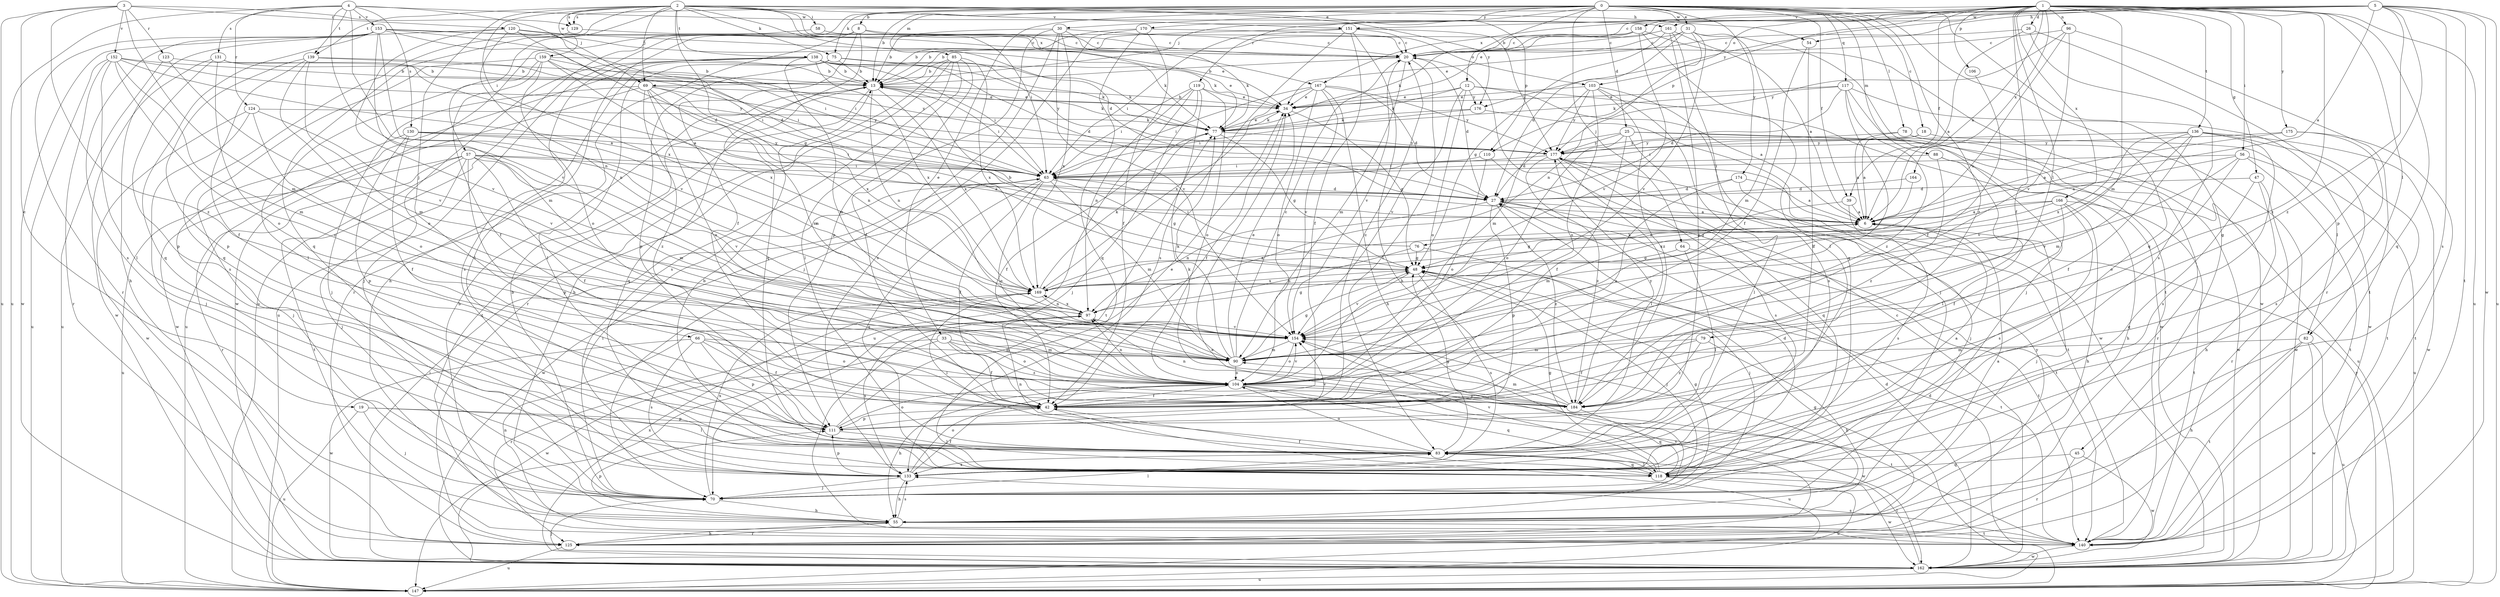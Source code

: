 strict digraph  {
0;
1;
2;
3;
4;
5;
6;
8;
12;
13;
18;
19;
20;
25;
26;
27;
30;
31;
33;
34;
39;
42;
45;
47;
48;
54;
55;
56;
57;
58;
63;
64;
66;
69;
70;
75;
76;
77;
78;
79;
82;
83;
85;
88;
90;
96;
97;
103;
104;
106;
110;
111;
117;
118;
119;
120;
123;
124;
125;
129;
130;
131;
133;
136;
138;
139;
140;
147;
151;
152;
153;
154;
158;
159;
161;
162;
164;
166;
167;
169;
170;
174;
175;
176;
177;
184;
0 -> 8  [label=b];
0 -> 12  [label=b];
0 -> 18  [label=c];
0 -> 25  [label=d];
0 -> 30  [label=e];
0 -> 31  [label=e];
0 -> 33  [label=e];
0 -> 39  [label=f];
0 -> 45  [label=g];
0 -> 64  [label=j];
0 -> 75  [label=k];
0 -> 78  [label=l];
0 -> 85  [label=m];
0 -> 88  [label=m];
0 -> 117  [label=q];
0 -> 118  [label=q];
0 -> 119  [label=r];
0 -> 129  [label=s];
0 -> 147  [label=u];
0 -> 158  [label=w];
0 -> 170  [label=y];
0 -> 174  [label=y];
0 -> 184  [label=z];
1 -> 6  [label=a];
1 -> 13  [label=b];
1 -> 26  [label=d];
1 -> 39  [label=f];
1 -> 42  [label=f];
1 -> 47  [label=g];
1 -> 56  [label=i];
1 -> 79  [label=l];
1 -> 82  [label=l];
1 -> 90  [label=m];
1 -> 96  [label=n];
1 -> 103  [label=o];
1 -> 106  [label=p];
1 -> 110  [label=p];
1 -> 118  [label=q];
1 -> 136  [label=t];
1 -> 147  [label=u];
1 -> 151  [label=v];
1 -> 164  [label=x];
1 -> 166  [label=x];
1 -> 167  [label=x];
1 -> 175  [label=y];
1 -> 184  [label=z];
2 -> 27  [label=d];
2 -> 48  [label=g];
2 -> 54  [label=h];
2 -> 57  [label=i];
2 -> 58  [label=i];
2 -> 63  [label=i];
2 -> 66  [label=j];
2 -> 69  [label=j];
2 -> 75  [label=k];
2 -> 110  [label=p];
2 -> 118  [label=q];
2 -> 129  [label=s];
2 -> 138  [label=t];
2 -> 139  [label=t];
2 -> 151  [label=v];
2 -> 159  [label=w];
2 -> 167  [label=x];
2 -> 169  [label=x];
2 -> 176  [label=y];
3 -> 19  [label=c];
3 -> 90  [label=m];
3 -> 120  [label=r];
3 -> 123  [label=r];
3 -> 129  [label=s];
3 -> 147  [label=u];
3 -> 152  [label=v];
3 -> 184  [label=z];
4 -> 69  [label=j];
4 -> 97  [label=n];
4 -> 124  [label=r];
4 -> 130  [label=s];
4 -> 131  [label=s];
4 -> 139  [label=t];
4 -> 147  [label=u];
4 -> 153  [label=v];
4 -> 154  [label=v];
4 -> 161  [label=w];
5 -> 6  [label=a];
5 -> 20  [label=c];
5 -> 34  [label=e];
5 -> 54  [label=h];
5 -> 69  [label=j];
5 -> 111  [label=p];
5 -> 133  [label=s];
5 -> 140  [label=t];
5 -> 147  [label=u];
5 -> 161  [label=w];
5 -> 162  [label=w];
5 -> 176  [label=y];
5 -> 184  [label=z];
6 -> 48  [label=g];
6 -> 70  [label=j];
6 -> 76  [label=k];
8 -> 20  [label=c];
8 -> 42  [label=f];
8 -> 55  [label=h];
8 -> 103  [label=o];
8 -> 118  [label=q];
8 -> 125  [label=r];
8 -> 147  [label=u];
12 -> 6  [label=a];
12 -> 34  [label=e];
12 -> 77  [label=k];
12 -> 104  [label=o];
12 -> 154  [label=v];
12 -> 162  [label=w];
12 -> 176  [label=y];
13 -> 34  [label=e];
13 -> 63  [label=i];
13 -> 77  [label=k];
13 -> 97  [label=n];
13 -> 118  [label=q];
13 -> 140  [label=t];
13 -> 169  [label=x];
18 -> 6  [label=a];
18 -> 63  [label=i];
18 -> 82  [label=l];
18 -> 177  [label=y];
19 -> 70  [label=j];
19 -> 83  [label=l];
19 -> 111  [label=p];
19 -> 147  [label=u];
20 -> 13  [label=b];
20 -> 27  [label=d];
20 -> 83  [label=l];
20 -> 90  [label=m];
20 -> 154  [label=v];
25 -> 27  [label=d];
25 -> 42  [label=f];
25 -> 83  [label=l];
25 -> 104  [label=o];
25 -> 147  [label=u];
25 -> 162  [label=w];
25 -> 177  [label=y];
26 -> 6  [label=a];
26 -> 20  [label=c];
26 -> 125  [label=r];
26 -> 133  [label=s];
27 -> 6  [label=a];
27 -> 97  [label=n];
27 -> 111  [label=p];
27 -> 140  [label=t];
27 -> 184  [label=z];
30 -> 13  [label=b];
30 -> 20  [label=c];
30 -> 70  [label=j];
30 -> 77  [label=k];
30 -> 111  [label=p];
30 -> 154  [label=v];
30 -> 169  [label=x];
31 -> 20  [label=c];
31 -> 27  [label=d];
31 -> 34  [label=e];
31 -> 90  [label=m];
31 -> 97  [label=n];
31 -> 140  [label=t];
31 -> 154  [label=v];
33 -> 42  [label=f];
33 -> 90  [label=m];
33 -> 104  [label=o];
33 -> 125  [label=r];
33 -> 162  [label=w];
33 -> 184  [label=z];
34 -> 13  [label=b];
34 -> 42  [label=f];
34 -> 48  [label=g];
34 -> 77  [label=k];
39 -> 6  [label=a];
39 -> 90  [label=m];
39 -> 133  [label=s];
42 -> 20  [label=c];
42 -> 111  [label=p];
42 -> 147  [label=u];
45 -> 118  [label=q];
45 -> 125  [label=r];
45 -> 162  [label=w];
47 -> 27  [label=d];
47 -> 55  [label=h];
47 -> 118  [label=q];
47 -> 125  [label=r];
48 -> 13  [label=b];
48 -> 70  [label=j];
48 -> 133  [label=s];
48 -> 140  [label=t];
48 -> 154  [label=v];
48 -> 169  [label=x];
54 -> 42  [label=f];
54 -> 83  [label=l];
55 -> 13  [label=b];
55 -> 111  [label=p];
55 -> 125  [label=r];
55 -> 133  [label=s];
55 -> 140  [label=t];
56 -> 6  [label=a];
56 -> 63  [label=i];
56 -> 104  [label=o];
56 -> 140  [label=t];
56 -> 147  [label=u];
56 -> 154  [label=v];
57 -> 6  [label=a];
57 -> 42  [label=f];
57 -> 63  [label=i];
57 -> 70  [label=j];
57 -> 90  [label=m];
57 -> 111  [label=p];
57 -> 125  [label=r];
57 -> 140  [label=t];
57 -> 147  [label=u];
57 -> 154  [label=v];
58 -> 20  [label=c];
58 -> 162  [label=w];
63 -> 27  [label=d];
63 -> 42  [label=f];
63 -> 48  [label=g];
63 -> 90  [label=m];
63 -> 104  [label=o];
63 -> 118  [label=q];
63 -> 162  [label=w];
64 -> 48  [label=g];
64 -> 83  [label=l];
64 -> 140  [label=t];
66 -> 42  [label=f];
66 -> 90  [label=m];
66 -> 104  [label=o];
66 -> 111  [label=p];
66 -> 133  [label=s];
66 -> 162  [label=w];
69 -> 34  [label=e];
69 -> 70  [label=j];
69 -> 90  [label=m];
69 -> 97  [label=n];
69 -> 104  [label=o];
69 -> 162  [label=w];
69 -> 169  [label=x];
69 -> 177  [label=y];
69 -> 184  [label=z];
70 -> 6  [label=a];
70 -> 13  [label=b];
70 -> 48  [label=g];
70 -> 55  [label=h];
70 -> 63  [label=i];
70 -> 83  [label=l];
70 -> 169  [label=x];
75 -> 13  [label=b];
75 -> 27  [label=d];
75 -> 77  [label=k];
75 -> 83  [label=l];
75 -> 111  [label=p];
75 -> 133  [label=s];
76 -> 48  [label=g];
76 -> 63  [label=i];
76 -> 70  [label=j];
76 -> 97  [label=n];
77 -> 34  [label=e];
77 -> 42  [label=f];
77 -> 48  [label=g];
77 -> 177  [label=y];
78 -> 6  [label=a];
78 -> 125  [label=r];
78 -> 162  [label=w];
78 -> 177  [label=y];
79 -> 42  [label=f];
79 -> 55  [label=h];
79 -> 90  [label=m];
79 -> 184  [label=z];
82 -> 55  [label=h];
82 -> 90  [label=m];
82 -> 140  [label=t];
82 -> 147  [label=u];
82 -> 162  [label=w];
83 -> 6  [label=a];
83 -> 48  [label=g];
83 -> 97  [label=n];
83 -> 104  [label=o];
83 -> 118  [label=q];
83 -> 133  [label=s];
85 -> 13  [label=b];
85 -> 42  [label=f];
85 -> 55  [label=h];
85 -> 83  [label=l];
85 -> 125  [label=r];
85 -> 133  [label=s];
85 -> 169  [label=x];
88 -> 55  [label=h];
88 -> 63  [label=i];
88 -> 83  [label=l];
88 -> 184  [label=z];
90 -> 20  [label=c];
90 -> 34  [label=e];
90 -> 48  [label=g];
90 -> 77  [label=k];
90 -> 104  [label=o];
96 -> 20  [label=c];
96 -> 140  [label=t];
96 -> 154  [label=v];
96 -> 169  [label=x];
96 -> 177  [label=y];
97 -> 48  [label=g];
97 -> 133  [label=s];
97 -> 154  [label=v];
97 -> 169  [label=x];
103 -> 34  [label=e];
103 -> 70  [label=j];
103 -> 90  [label=m];
103 -> 104  [label=o];
103 -> 133  [label=s];
103 -> 177  [label=y];
103 -> 184  [label=z];
104 -> 42  [label=f];
104 -> 55  [label=h];
104 -> 97  [label=n];
104 -> 118  [label=q];
104 -> 140  [label=t];
104 -> 154  [label=v];
104 -> 162  [label=w];
104 -> 184  [label=z];
106 -> 42  [label=f];
110 -> 63  [label=i];
110 -> 104  [label=o];
110 -> 118  [label=q];
111 -> 34  [label=e];
111 -> 83  [label=l];
111 -> 104  [label=o];
111 -> 154  [label=v];
117 -> 27  [label=d];
117 -> 34  [label=e];
117 -> 42  [label=f];
117 -> 70  [label=j];
117 -> 77  [label=k];
117 -> 162  [label=w];
117 -> 184  [label=z];
118 -> 13  [label=b];
118 -> 27  [label=d];
118 -> 42  [label=f];
118 -> 48  [label=g];
118 -> 83  [label=l];
118 -> 147  [label=u];
118 -> 154  [label=v];
118 -> 162  [label=w];
119 -> 34  [label=e];
119 -> 63  [label=i];
119 -> 70  [label=j];
119 -> 97  [label=n];
119 -> 104  [label=o];
119 -> 140  [label=t];
119 -> 147  [label=u];
120 -> 20  [label=c];
120 -> 27  [label=d];
120 -> 34  [label=e];
120 -> 63  [label=i];
120 -> 97  [label=n];
120 -> 154  [label=v];
120 -> 162  [label=w];
123 -> 13  [label=b];
123 -> 147  [label=u];
123 -> 154  [label=v];
124 -> 70  [label=j];
124 -> 77  [label=k];
124 -> 104  [label=o];
124 -> 154  [label=v];
124 -> 162  [label=w];
125 -> 48  [label=g];
125 -> 55  [label=h];
125 -> 147  [label=u];
125 -> 154  [label=v];
125 -> 177  [label=y];
129 -> 77  [label=k];
129 -> 118  [label=q];
130 -> 42  [label=f];
130 -> 63  [label=i];
130 -> 70  [label=j];
130 -> 97  [label=n];
130 -> 111  [label=p];
130 -> 177  [label=y];
131 -> 6  [label=a];
131 -> 13  [label=b];
131 -> 111  [label=p];
131 -> 162  [label=w];
131 -> 184  [label=z];
133 -> 42  [label=f];
133 -> 55  [label=h];
133 -> 70  [label=j];
133 -> 104  [label=o];
133 -> 111  [label=p];
136 -> 42  [label=f];
136 -> 90  [label=m];
136 -> 133  [label=s];
136 -> 140  [label=t];
136 -> 154  [label=v];
136 -> 162  [label=w];
136 -> 169  [label=x];
136 -> 177  [label=y];
138 -> 13  [label=b];
138 -> 34  [label=e];
138 -> 63  [label=i];
138 -> 70  [label=j];
138 -> 77  [label=k];
138 -> 83  [label=l];
138 -> 90  [label=m];
138 -> 147  [label=u];
138 -> 169  [label=x];
138 -> 177  [label=y];
139 -> 13  [label=b];
139 -> 42  [label=f];
139 -> 63  [label=i];
139 -> 90  [label=m];
139 -> 104  [label=o];
139 -> 111  [label=p];
140 -> 97  [label=n];
140 -> 133  [label=s];
140 -> 162  [label=w];
147 -> 27  [label=d];
147 -> 34  [label=e];
147 -> 177  [label=y];
151 -> 13  [label=b];
151 -> 20  [label=c];
151 -> 42  [label=f];
151 -> 55  [label=h];
151 -> 63  [label=i];
151 -> 133  [label=s];
151 -> 177  [label=y];
152 -> 6  [label=a];
152 -> 13  [label=b];
152 -> 83  [label=l];
152 -> 90  [label=m];
152 -> 104  [label=o];
152 -> 125  [label=r];
152 -> 147  [label=u];
152 -> 177  [label=y];
153 -> 20  [label=c];
153 -> 27  [label=d];
153 -> 55  [label=h];
153 -> 63  [label=i];
153 -> 77  [label=k];
153 -> 90  [label=m];
153 -> 118  [label=q];
153 -> 125  [label=r];
153 -> 133  [label=s];
153 -> 154  [label=v];
154 -> 90  [label=m];
154 -> 104  [label=o];
158 -> 13  [label=b];
158 -> 20  [label=c];
158 -> 77  [label=k];
158 -> 83  [label=l];
158 -> 154  [label=v];
158 -> 162  [label=w];
159 -> 13  [label=b];
159 -> 42  [label=f];
159 -> 63  [label=i];
159 -> 83  [label=l];
159 -> 104  [label=o];
159 -> 133  [label=s];
159 -> 169  [label=x];
159 -> 177  [label=y];
161 -> 6  [label=a];
161 -> 20  [label=c];
161 -> 48  [label=g];
161 -> 111  [label=p];
161 -> 118  [label=q];
162 -> 20  [label=c];
162 -> 27  [label=d];
162 -> 63  [label=i];
162 -> 70  [label=j];
162 -> 83  [label=l];
162 -> 147  [label=u];
162 -> 169  [label=x];
164 -> 27  [label=d];
164 -> 169  [label=x];
166 -> 6  [label=a];
166 -> 42  [label=f];
166 -> 48  [label=g];
166 -> 55  [label=h];
166 -> 133  [label=s];
166 -> 140  [label=t];
166 -> 169  [label=x];
167 -> 27  [label=d];
167 -> 34  [label=e];
167 -> 55  [label=h];
167 -> 63  [label=i];
167 -> 104  [label=o];
167 -> 154  [label=v];
167 -> 169  [label=x];
167 -> 177  [label=y];
169 -> 6  [label=a];
169 -> 77  [label=k];
169 -> 83  [label=l];
169 -> 97  [label=n];
170 -> 13  [label=b];
170 -> 20  [label=c];
170 -> 42  [label=f];
170 -> 118  [label=q];
170 -> 133  [label=s];
174 -> 6  [label=a];
174 -> 27  [label=d];
174 -> 70  [label=j];
174 -> 104  [label=o];
175 -> 6  [label=a];
175 -> 133  [label=s];
175 -> 140  [label=t];
175 -> 177  [label=y];
176 -> 63  [label=i];
176 -> 77  [label=k];
176 -> 162  [label=w];
177 -> 63  [label=i];
177 -> 83  [label=l];
177 -> 133  [label=s];
177 -> 140  [label=t];
177 -> 184  [label=z];
184 -> 77  [label=k];
184 -> 90  [label=m];
184 -> 97  [label=n];
184 -> 118  [label=q];
184 -> 154  [label=v];
184 -> 177  [label=y];
}
